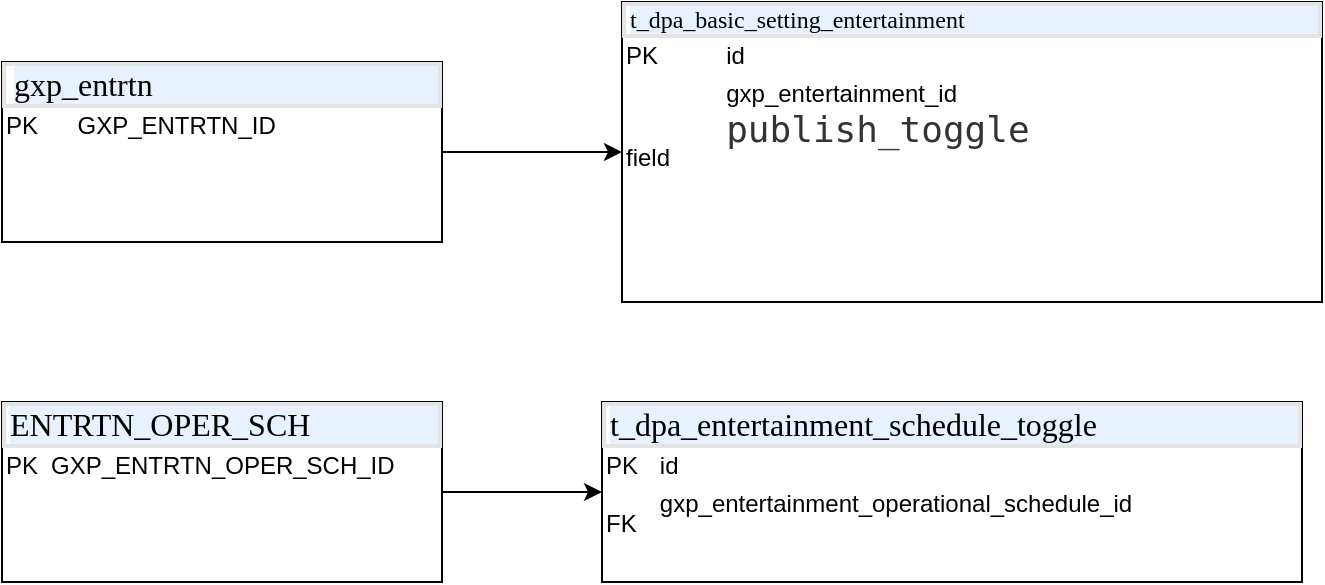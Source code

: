 <mxfile version="21.6.5" type="github">
  <diagram id="C5RBs43oDa-KdzZeNtuy" name="Page-1">
    <mxGraphModel dx="1306" dy="726" grid="1" gridSize="10" guides="1" tooltips="1" connect="1" arrows="1" fold="1" page="1" pageScale="1" pageWidth="827" pageHeight="1169" math="0" shadow="0">
      <root>
        <mxCell id="WIyWlLk6GJQsqaUBKTNV-0" />
        <mxCell id="WIyWlLk6GJQsqaUBKTNV-1" parent="WIyWlLk6GJQsqaUBKTNV-0" />
        <mxCell id="-ynvjf70cYfotxJSQ-TS-6" value="" style="edgeStyle=orthogonalEdgeStyle;rounded=0;orthogonalLoop=1;jettySize=auto;html=1;" edge="1" parent="WIyWlLk6GJQsqaUBKTNV-1" source="-ynvjf70cYfotxJSQ-TS-0" target="-ynvjf70cYfotxJSQ-TS-5">
          <mxGeometry relative="1" as="geometry" />
        </mxCell>
        <mxCell id="-ynvjf70cYfotxJSQ-TS-0" value="&lt;div style=&quot;box-sizing:border-box;width:100%;background:#e4e4e4;padding:2px;&quot;&gt;&lt;div style=&quot;background-color:#ffffff;padding:0px 0px 0px 2px;&quot;&gt;&lt;div style=&quot;font-family: Menlo; font-size: 12pt;&quot;&gt;&lt;p style=&quot;background-color:#e8f2fe;margin:0;&quot;&gt;ENTRTN_OPER_SCH&lt;/p&gt;&lt;/div&gt;&lt;/div&gt;&lt;/div&gt;&lt;table style=&quot;width:100%;font-size:1em;&quot; cellpadding=&quot;2&quot; cellspacing=&quot;0&quot;&gt;&lt;tbody&gt;&lt;tr&gt;&lt;td&gt;PK&lt;/td&gt;&lt;td&gt;GXP_ENTRTN_OPER_SCH_ID&lt;/td&gt;&lt;/tr&gt;&lt;tr&gt;&lt;td&gt;&lt;br&gt;&lt;/td&gt;&lt;td&gt;&lt;br&gt;&lt;/td&gt;&lt;/tr&gt;&lt;tr&gt;&lt;td&gt;&lt;/td&gt;&lt;td&gt;&lt;br&gt;&lt;/td&gt;&lt;/tr&gt;&lt;/tbody&gt;&lt;/table&gt;" style="verticalAlign=top;align=left;overflow=fill;html=1;whiteSpace=wrap;" vertex="1" parent="WIyWlLk6GJQsqaUBKTNV-1">
          <mxGeometry x="30" y="270" width="220" height="90" as="geometry" />
        </mxCell>
        <mxCell id="-ynvjf70cYfotxJSQ-TS-5" value="&lt;div style=&quot;box-sizing:border-box;width:100%;background:#e4e4e4;padding:2px;&quot;&gt;&lt;div style=&quot;background-color:#ffffff;padding:0px 0px 0px 2px;&quot;&gt;&lt;div style=&quot;font-family: Menlo; font-size: 12pt;&quot;&gt;&lt;p style=&quot;background-color:#e8f2fe;margin:0;&quot;&gt;t_dpa_entertainment_schedule_toggle&lt;/p&gt;&lt;/div&gt;&lt;/div&gt;&lt;/div&gt;&lt;table style=&quot;width:100%;font-size:1em;&quot; cellpadding=&quot;2&quot; cellspacing=&quot;0&quot;&gt;&lt;tbody&gt;&lt;tr&gt;&lt;td&gt;PK&lt;/td&gt;&lt;td&gt;id&lt;/td&gt;&lt;/tr&gt;&lt;tr&gt;&lt;td&gt;FK&lt;/td&gt;&lt;td&gt;gxp_entertainment_operational_schedule_id&lt;br&gt;&lt;div style=&quot;background-color: rgb(255, 255, 255); color: rgb(51, 51, 51); font-family: Menlo-Regular, monospace; font-size: 13.5pt;&quot;&gt;&lt;br&gt;&lt;/div&gt;&lt;/td&gt;&lt;/tr&gt;&lt;tr&gt;&lt;td&gt;&lt;/td&gt;&lt;td&gt;&lt;br&gt;&lt;/td&gt;&lt;/tr&gt;&lt;/tbody&gt;&lt;/table&gt;" style="verticalAlign=top;align=left;overflow=fill;html=1;whiteSpace=wrap;" vertex="1" parent="WIyWlLk6GJQsqaUBKTNV-1">
          <mxGeometry x="330" y="270" width="350" height="90" as="geometry" />
        </mxCell>
        <mxCell id="-ynvjf70cYfotxJSQ-TS-8" value="&lt;div style=&quot;box-sizing:border-box;width:100%;background:#e4e4e4;padding:2px;&quot;&gt;&lt;div style=&quot;background-color:#ffffff;padding:0px 0px 0px 2px;&quot;&gt;&lt;div style=&quot;&quot;&gt;&lt;p style=&quot;background-color: rgb(232, 242, 254); margin: 0px;&quot;&gt;&lt;font face=&quot;Menlo&quot;&gt;t_dpa_basic_setting_entertainment&lt;/font&gt;&lt;br&gt;&lt;/p&gt;&lt;/div&gt;&lt;/div&gt;&lt;/div&gt;&lt;table style=&quot;width:100%;font-size:1em;&quot; cellpadding=&quot;2&quot; cellspacing=&quot;0&quot;&gt;&lt;tbody&gt;&lt;tr&gt;&lt;td&gt;PK&lt;/td&gt;&lt;td&gt;id&lt;/td&gt;&lt;/tr&gt;&lt;tr&gt;&lt;td&gt;field&lt;/td&gt;&lt;td&gt;gxp_entertainment_id&lt;br&gt;&lt;div style=&quot;background-color: rgb(255, 255, 255); color: rgb(51, 51, 51); font-family: Menlo-Regular, monospace; font-size: 13.5pt;&quot;&gt;publish_toggle&lt;/div&gt;&lt;div style=&quot;background-color: rgb(255, 255, 255); color: rgb(51, 51, 51); font-family: Menlo-Regular, monospace; font-size: 13.5pt;&quot;&gt;&lt;br&gt;&lt;/div&gt;&lt;div style=&quot;background-color: rgb(255, 255, 255); color: rgb(51, 51, 51); font-family: Menlo-Regular, monospace; font-size: 13.5pt;&quot;&gt;&lt;br&gt;&lt;/div&gt;&lt;/td&gt;&lt;/tr&gt;&lt;tr&gt;&lt;td&gt;&lt;br&gt;&lt;/td&gt;&lt;td&gt;&lt;br&gt;&lt;/td&gt;&lt;/tr&gt;&lt;/tbody&gt;&lt;/table&gt;" style="verticalAlign=top;align=left;overflow=fill;html=1;whiteSpace=wrap;" vertex="1" parent="WIyWlLk6GJQsqaUBKTNV-1">
          <mxGeometry x="340" y="70" width="350" height="150" as="geometry" />
        </mxCell>
        <mxCell id="-ynvjf70cYfotxJSQ-TS-12" style="edgeStyle=orthogonalEdgeStyle;rounded=0;orthogonalLoop=1;jettySize=auto;html=1;exitX=1;exitY=0.5;exitDx=0;exitDy=0;entryX=0;entryY=0.5;entryDx=0;entryDy=0;" edge="1" parent="WIyWlLk6GJQsqaUBKTNV-1" source="-ynvjf70cYfotxJSQ-TS-10" target="-ynvjf70cYfotxJSQ-TS-8">
          <mxGeometry relative="1" as="geometry" />
        </mxCell>
        <mxCell id="-ynvjf70cYfotxJSQ-TS-10" value="&lt;div style=&quot;box-sizing:border-box;width:100%;background:#e4e4e4;padding:2px;&quot;&gt;&lt;div style=&quot;background-color:#ffffff;padding:0px 0px 0px 2px;&quot;&gt;&lt;div style=&quot;font-family: Menlo; font-size: 12pt;&quot;&gt;&lt;div style=&quot;padding: 0px 0px 0px 2px;&quot;&gt;&lt;div style=&quot;font-size: 12pt;&quot;&gt;&lt;p style=&quot;background-color:#e8f2fe;margin:0;&quot;&gt;gxp_entrtn&lt;/p&gt;&lt;/div&gt;&lt;/div&gt;&lt;/div&gt;&lt;/div&gt;&lt;/div&gt;&lt;table style=&quot;width:100%;font-size:1em;&quot; cellpadding=&quot;2&quot; cellspacing=&quot;0&quot;&gt;&lt;tbody&gt;&lt;tr&gt;&lt;td&gt;PK&lt;/td&gt;&lt;td&gt;GXP_ENTRTN_ID&lt;/td&gt;&lt;/tr&gt;&lt;tr&gt;&lt;td&gt;&lt;br&gt;&lt;/td&gt;&lt;td&gt;&lt;br&gt;&lt;/td&gt;&lt;/tr&gt;&lt;tr&gt;&lt;td&gt;&lt;/td&gt;&lt;td&gt;&lt;br&gt;&lt;/td&gt;&lt;/tr&gt;&lt;/tbody&gt;&lt;/table&gt;" style="verticalAlign=top;align=left;overflow=fill;html=1;whiteSpace=wrap;" vertex="1" parent="WIyWlLk6GJQsqaUBKTNV-1">
          <mxGeometry x="30" y="100" width="220" height="90" as="geometry" />
        </mxCell>
      </root>
    </mxGraphModel>
  </diagram>
</mxfile>
